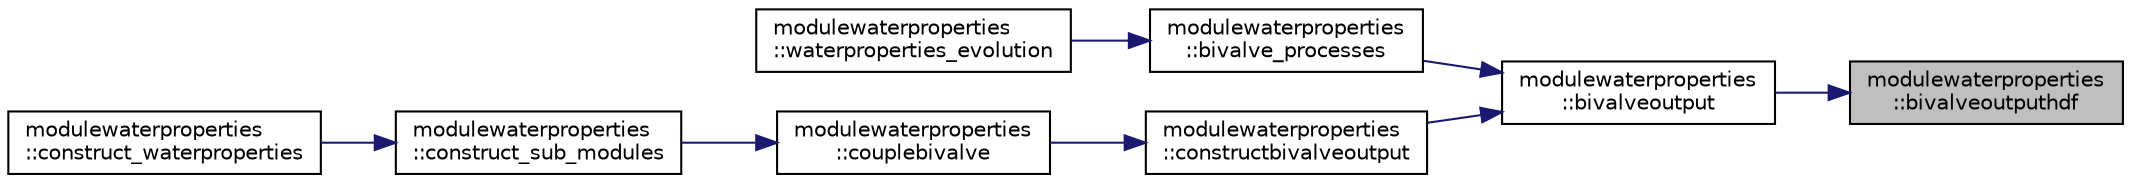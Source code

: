 digraph "modulewaterproperties::bivalveoutputhdf"
{
 // LATEX_PDF_SIZE
  edge [fontname="Helvetica",fontsize="10",labelfontname="Helvetica",labelfontsize="10"];
  node [fontname="Helvetica",fontsize="10",shape=record];
  rankdir="RL";
  Node1 [label="modulewaterproperties\l::bivalveoutputhdf",height=0.2,width=0.4,color="black", fillcolor="grey75", style="filled", fontcolor="black",tooltip=" "];
  Node1 -> Node2 [dir="back",color="midnightblue",fontsize="10",style="solid"];
  Node2 [label="modulewaterproperties\l::bivalveoutput",height=0.2,width=0.4,color="black", fillcolor="white", style="filled",URL="$namespacemodulewaterproperties.html#a8446703f7cbfef308ed1b6f7114594a2",tooltip=" "];
  Node2 -> Node3 [dir="back",color="midnightblue",fontsize="10",style="solid"];
  Node3 [label="modulewaterproperties\l::bivalve_processes",height=0.2,width=0.4,color="black", fillcolor="white", style="filled",URL="$namespacemodulewaterproperties.html#aa43273d07b646deb6e4c72e757b19fbd",tooltip=" "];
  Node3 -> Node4 [dir="back",color="midnightblue",fontsize="10",style="solid"];
  Node4 [label="modulewaterproperties\l::waterproperties_evolution",height=0.2,width=0.4,color="black", fillcolor="white", style="filled",URL="$namespacemodulewaterproperties.html#aa86f63313e6563018f6b05938306a23d",tooltip=" "];
  Node2 -> Node5 [dir="back",color="midnightblue",fontsize="10",style="solid"];
  Node5 [label="modulewaterproperties\l::constructbivalveoutput",height=0.2,width=0.4,color="black", fillcolor="white", style="filled",URL="$namespacemodulewaterproperties.html#abe78da28c4264216e9c5f3d2e8a558f4",tooltip=" "];
  Node5 -> Node6 [dir="back",color="midnightblue",fontsize="10",style="solid"];
  Node6 [label="modulewaterproperties\l::couplebivalve",height=0.2,width=0.4,color="black", fillcolor="white", style="filled",URL="$namespacemodulewaterproperties.html#ab7e6de4d55639d85393ee68b800ba784",tooltip=" "];
  Node6 -> Node7 [dir="back",color="midnightblue",fontsize="10",style="solid"];
  Node7 [label="modulewaterproperties\l::construct_sub_modules",height=0.2,width=0.4,color="black", fillcolor="white", style="filled",URL="$namespacemodulewaterproperties.html#aef459b24af9c748df5b5fb96dc4292bb",tooltip=" "];
  Node7 -> Node8 [dir="back",color="midnightblue",fontsize="10",style="solid"];
  Node8 [label="modulewaterproperties\l::construct_waterproperties",height=0.2,width=0.4,color="black", fillcolor="white", style="filled",URL="$namespacemodulewaterproperties.html#abdc50448d524670a6f3f7c9901324efc",tooltip=" "];
}
